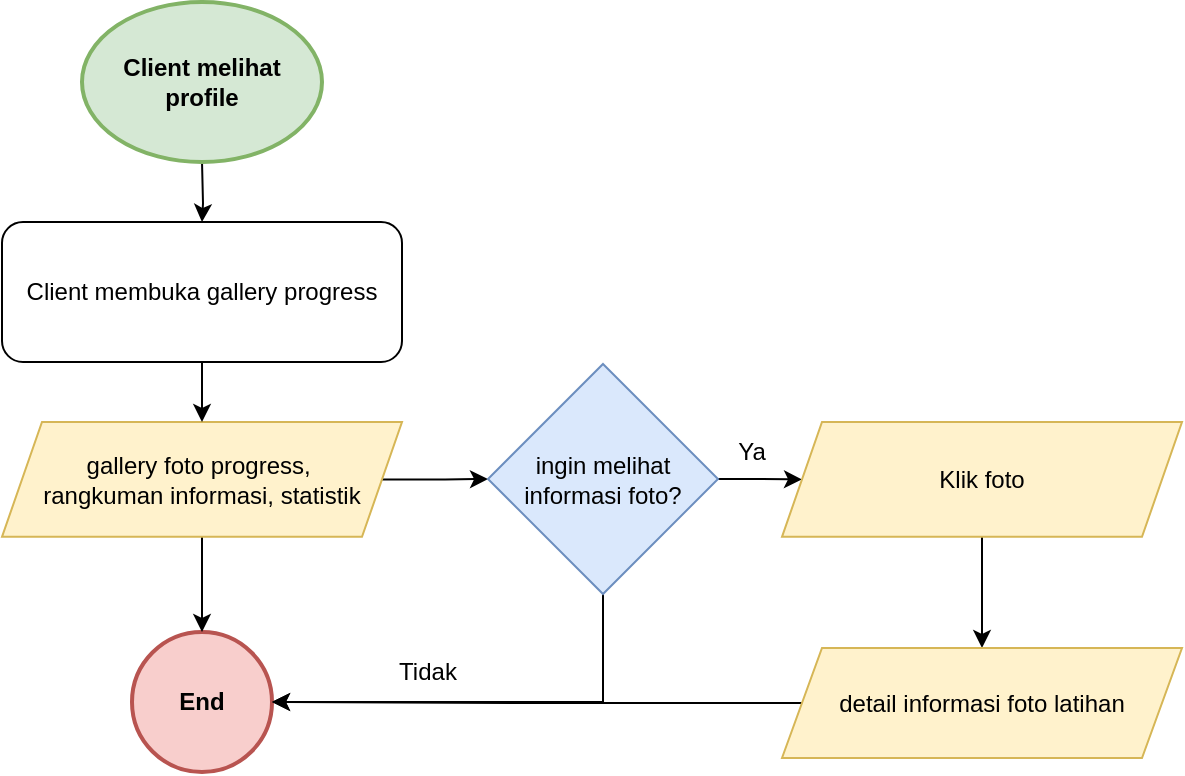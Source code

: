 <mxfile version="20.8.22" type="github">
  <diagram name="Page-1" id="JKDWsMcNhH-08RDnVUZK">
    <mxGraphModel dx="909" dy="617" grid="1" gridSize="10" guides="1" tooltips="1" connect="1" arrows="1" fold="1" page="1" pageScale="1" pageWidth="850" pageHeight="1100" math="0" shadow="0">
      <root>
        <mxCell id="0" />
        <mxCell id="1" parent="0" />
        <mxCell id="IKqZaaOlnJxLfQCIkqe5-1" value="End" style="ellipse;whiteSpace=wrap;html=1;aspect=fixed;fillColor=#f8cecc;strokeColor=#b85450;fontStyle=1;strokeWidth=2;" parent="1" vertex="1">
          <mxGeometry x="115" y="515" width="70" height="70" as="geometry" />
        </mxCell>
        <mxCell id="IKqZaaOlnJxLfQCIkqe5-11" value="" style="edgeStyle=orthogonalEdgeStyle;rounded=0;orthogonalLoop=1;jettySize=auto;html=1;" parent="1" source="IKqZaaOlnJxLfQCIkqe5-12" edge="1">
          <mxGeometry relative="1" as="geometry">
            <mxPoint x="150" y="515" as="targetPoint" />
          </mxGeometry>
        </mxCell>
        <mxCell id="yERtYmlMR6FP4D8pr3e5-2" value="" style="edgeStyle=orthogonalEdgeStyle;rounded=0;orthogonalLoop=1;jettySize=auto;html=1;" parent="1" source="IKqZaaOlnJxLfQCIkqe5-12" target="yERtYmlMR6FP4D8pr3e5-1" edge="1">
          <mxGeometry relative="1" as="geometry" />
        </mxCell>
        <mxCell id="IKqZaaOlnJxLfQCIkqe5-12" value="gallery foto progress,&amp;nbsp;&lt;br&gt;rangkuman informasi, statistik" style="shape=parallelogram;perimeter=parallelogramPerimeter;whiteSpace=wrap;html=1;fixedSize=1;strokeWidth=1;fillColor=#fff2cc;strokeColor=#d6b656;" parent="1" vertex="1">
          <mxGeometry x="50" y="410" width="200" height="57.43" as="geometry" />
        </mxCell>
        <mxCell id="IKqZaaOlnJxLfQCIkqe5-41" value="" style="edgeStyle=orthogonalEdgeStyle;rounded=0;orthogonalLoop=1;jettySize=auto;html=1;" parent="1" source="IKqZaaOlnJxLfQCIkqe5-18" target="IKqZaaOlnJxLfQCIkqe5-12" edge="1">
          <mxGeometry relative="1" as="geometry" />
        </mxCell>
        <mxCell id="IKqZaaOlnJxLfQCIkqe5-18" value="Client membuka gallery progress" style="rounded=1;whiteSpace=wrap;html=1;fontSize=12;glass=0;strokeWidth=1;shadow=0;" parent="1" vertex="1">
          <mxGeometry x="50" y="310" width="200" height="70" as="geometry" />
        </mxCell>
        <mxCell id="IKqZaaOlnJxLfQCIkqe5-40" value="" style="edgeStyle=orthogonalEdgeStyle;rounded=0;orthogonalLoop=1;jettySize=auto;html=1;" parent="1" target="IKqZaaOlnJxLfQCIkqe5-18" edge="1">
          <mxGeometry relative="1" as="geometry">
            <mxPoint x="150" y="279.69" as="sourcePoint" />
          </mxGeometry>
        </mxCell>
        <mxCell id="yERtYmlMR6FP4D8pr3e5-5" value="" style="edgeStyle=orthogonalEdgeStyle;rounded=0;orthogonalLoop=1;jettySize=auto;html=1;" parent="1" source="yERtYmlMR6FP4D8pr3e5-1" target="yERtYmlMR6FP4D8pr3e5-3" edge="1">
          <mxGeometry relative="1" as="geometry" />
        </mxCell>
        <mxCell id="yERtYmlMR6FP4D8pr3e5-12" style="edgeStyle=orthogonalEdgeStyle;rounded=0;orthogonalLoop=1;jettySize=auto;html=1;entryX=1;entryY=0.5;entryDx=0;entryDy=0;" parent="1" source="yERtYmlMR6FP4D8pr3e5-1" target="IKqZaaOlnJxLfQCIkqe5-1" edge="1">
          <mxGeometry relative="1" as="geometry">
            <Array as="points">
              <mxPoint x="350" y="550" />
            </Array>
          </mxGeometry>
        </mxCell>
        <mxCell id="yERtYmlMR6FP4D8pr3e5-1" value="ingin melihat informasi foto?" style="rhombus;whiteSpace=wrap;html=1;fillColor=#dae8fc;strokeColor=#6c8ebf;" parent="1" vertex="1">
          <mxGeometry x="293" y="381" width="115" height="115" as="geometry" />
        </mxCell>
        <mxCell id="yERtYmlMR6FP4D8pr3e5-10" value="" style="edgeStyle=orthogonalEdgeStyle;rounded=0;orthogonalLoop=1;jettySize=auto;html=1;" parent="1" source="yERtYmlMR6FP4D8pr3e5-3" target="yERtYmlMR6FP4D8pr3e5-9" edge="1">
          <mxGeometry relative="1" as="geometry" />
        </mxCell>
        <mxCell id="yERtYmlMR6FP4D8pr3e5-3" value="Klik foto" style="shape=parallelogram;perimeter=parallelogramPerimeter;whiteSpace=wrap;html=1;fixedSize=1;strokeWidth=1;fillColor=#fff2cc;strokeColor=#d6b656;" parent="1" vertex="1">
          <mxGeometry x="440" y="410" width="200" height="57.43" as="geometry" />
        </mxCell>
        <mxCell id="yERtYmlMR6FP4D8pr3e5-6" value="Ya" style="text;html=1;strokeColor=none;fillColor=none;align=center;verticalAlign=middle;whiteSpace=wrap;rounded=0;" parent="1" vertex="1">
          <mxGeometry x="395" y="410" width="60" height="30" as="geometry" />
        </mxCell>
        <mxCell id="yERtYmlMR6FP4D8pr3e5-7" value="Tidak" style="text;html=1;strokeColor=none;fillColor=none;align=center;verticalAlign=middle;whiteSpace=wrap;rounded=0;" parent="1" vertex="1">
          <mxGeometry x="233" y="520" width="60" height="30" as="geometry" />
        </mxCell>
        <mxCell id="yERtYmlMR6FP4D8pr3e5-13" style="edgeStyle=orthogonalEdgeStyle;rounded=0;orthogonalLoop=1;jettySize=auto;html=1;entryX=1;entryY=0.5;entryDx=0;entryDy=0;" parent="1" source="yERtYmlMR6FP4D8pr3e5-9" target="IKqZaaOlnJxLfQCIkqe5-1" edge="1">
          <mxGeometry relative="1" as="geometry" />
        </mxCell>
        <mxCell id="yERtYmlMR6FP4D8pr3e5-9" value="detail informasi foto latihan" style="shape=parallelogram;perimeter=parallelogramPerimeter;whiteSpace=wrap;html=1;fixedSize=1;strokeWidth=1;fillColor=#fff2cc;strokeColor=#d6b656;" parent="1" vertex="1">
          <mxGeometry x="440" y="523" width="200" height="55" as="geometry" />
        </mxCell>
        <mxCell id="eog7vGOtihFrcmplhKu_-1" value="Client melihat profile" style="ellipse;whiteSpace=wrap;html=1;fillColor=#d5e8d4;strokeColor=#82b366;strokeWidth=2;fontStyle=1" vertex="1" parent="1">
          <mxGeometry x="90" y="200" width="120" height="80" as="geometry" />
        </mxCell>
      </root>
    </mxGraphModel>
  </diagram>
</mxfile>
